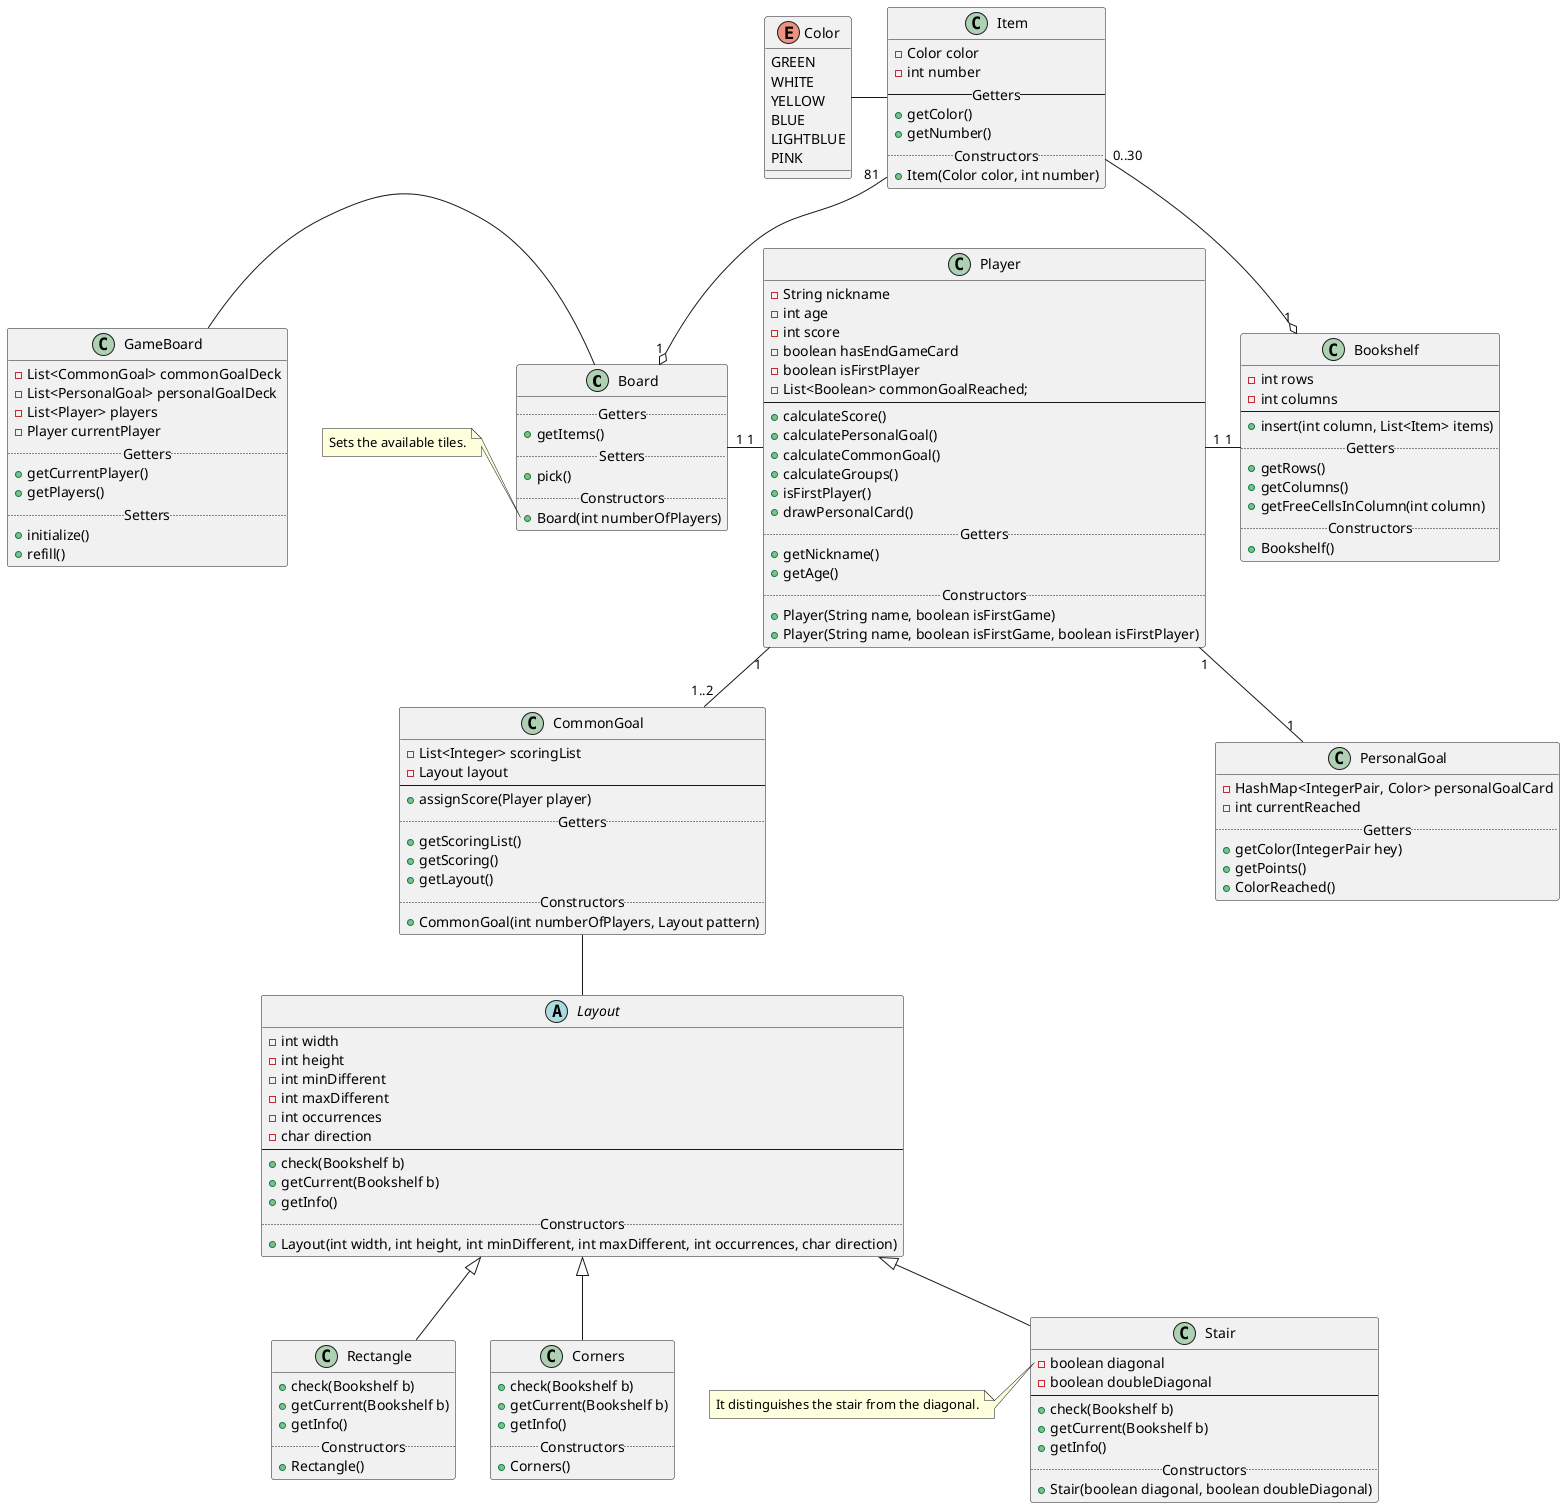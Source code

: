 @startuml
'The controller will receiver the move command from the client and
'will call remove and insert on the board and the bookshelf.
'The link Board-Player is a static list.
'The reference to CommonGoal (a list of 1 or 2 elements) is static.
'The checks, like Bookshelf's checkComplete, go in the client.

'TODO:
'[ ] Consider adding a method setNickname.
'[ ] Add a method drawCards.
'[ ] Check when the board has to be refilled.

class Board
Player "1" -- "1..2" CommonGoal
Player "1" -- "1" PersonalGoal
Player "1" - "1" Bookshelf
Board "1" - "1" Player
Item "81" --o "1" Board
Item "0..30" --o "1" Bookshelf
Color - Item
CommonGoal -- Layout
GameBoard - Board

class Item {
    -Color color
    -int number
    -- Getters --
    +getColor()
    +getNumber()
    .. Constructors ..
    +Item(Color color, int number)
}

class PersonalGoal {
    -HashMap<IntegerPair, Color> personalGoalCard
    -int currentReached
    .. Getters ..
    +getColor(IntegerPair hey)
    +getPoints()
    +ColorReached()
}

note left of PersonalGoal::reached
    it indicates the number of cells filled with the "right colour"
end note

note right of PersonalGoal::goal
    The goal's configuration.
end note

class Player {
    -String nickname
    -int age
    -int score
    -boolean hasEndGameCard
    -boolean isFirstPlayer
    -List<Boolean> commonGoalReached;
    ----
    +calculateScore()
    +calculatePersonalGoal()
    +calculateCommonGoal()
    +calculateGroups()
    +isFirstPlayer()
    +drawPersonalCard()
    .. Getters ..
    +getNickname()
    +getAge()
    .. Constructors ..
    +Player(String name, boolean isFirstGame)
    +Player(String name, boolean isFirstGame, boolean isFirstPlayer)
}

class GameBoard {
    -List<CommonGoal> commonGoalDeck
    -List<PersonalGoal> personalGoalDeck
    -List<Player> players
    -Player currentPlayer
    .. Getters ..
    +getCurrentPlayer()
    +getPlayers()
    .. Setters ..
    +initialize()
    +refill()
}

class Board {
    .. Getters ..
    +getItems()
    .. Setters ..
    +pick()
    .. Constructors ..
    +Board(int numberOfPlayers)
}

note left of Board::Board
    Sets the available tiles.
end note

class CommonGoal {
    -List<Integer> scoringList
    -Layout layout
    ----
    +assignScore(Player player)
    .. Getters ..
    +getScoringList()
    +getScoring()
    +getLayout()
    .. Constructors ..
    +CommonGoal(int numberOfPlayers, Layout pattern)
}

enum Color {
    GREEN
    WHITE
    YELLOW
    BLUE
    LIGHTBLUE
    PINK
}

class Bookshelf {
    -int rows
    -int columns
    ----
    +insert(int column, List<Item> items)
    .. Getters ..
    +getRows()
    +getColumns()
    +getFreeCellsInColumn(int column)
    .. Constructors ..
    +Bookshelf()
}

abstract Layout {
    -int width
    -int height
    -int minDifferent
    -int maxDifferent
    -int occurrences
    -char direction
    ----
    +check(Bookshelf b)
    +getCurrent(Bookshelf b)
    +getInfo()
    .. Constructors ..
    +Layout(int width, int height, int minDifferent, int maxDifferent, int occurrences, char direction)
}

note right of Layout::rotate
    Flag for possible rotation.
end note

note right of Layout::getCurrent
    Returns the number of instances currently occurring for the specific common goal.
end note

class Rectangle extends Layout{
    +check(Bookshelf b)
    +getCurrent(Bookshelf b)
    +getInfo()
    .. Constructors ..
    +Rectangle()
}

class Stair extends Layout{
    -boolean diagonal
    -boolean doubleDiagonal
    ----
    +check(Bookshelf b)
    +getCurrent(Bookshelf b)
    +getInfo()
    .. Constructors ..
    +Stair(boolean diagonal, boolean doubleDiagonal)
}

note left of Stair::diagonal
    It distinguishes the stair from the diagonal.
end note

class Corners extends Layout{
    +check(Bookshelf b)
    +getCurrent(Bookshelf b)
    +getInfo()
    .. Constructors ..
    +Corners()
}
@enduml
